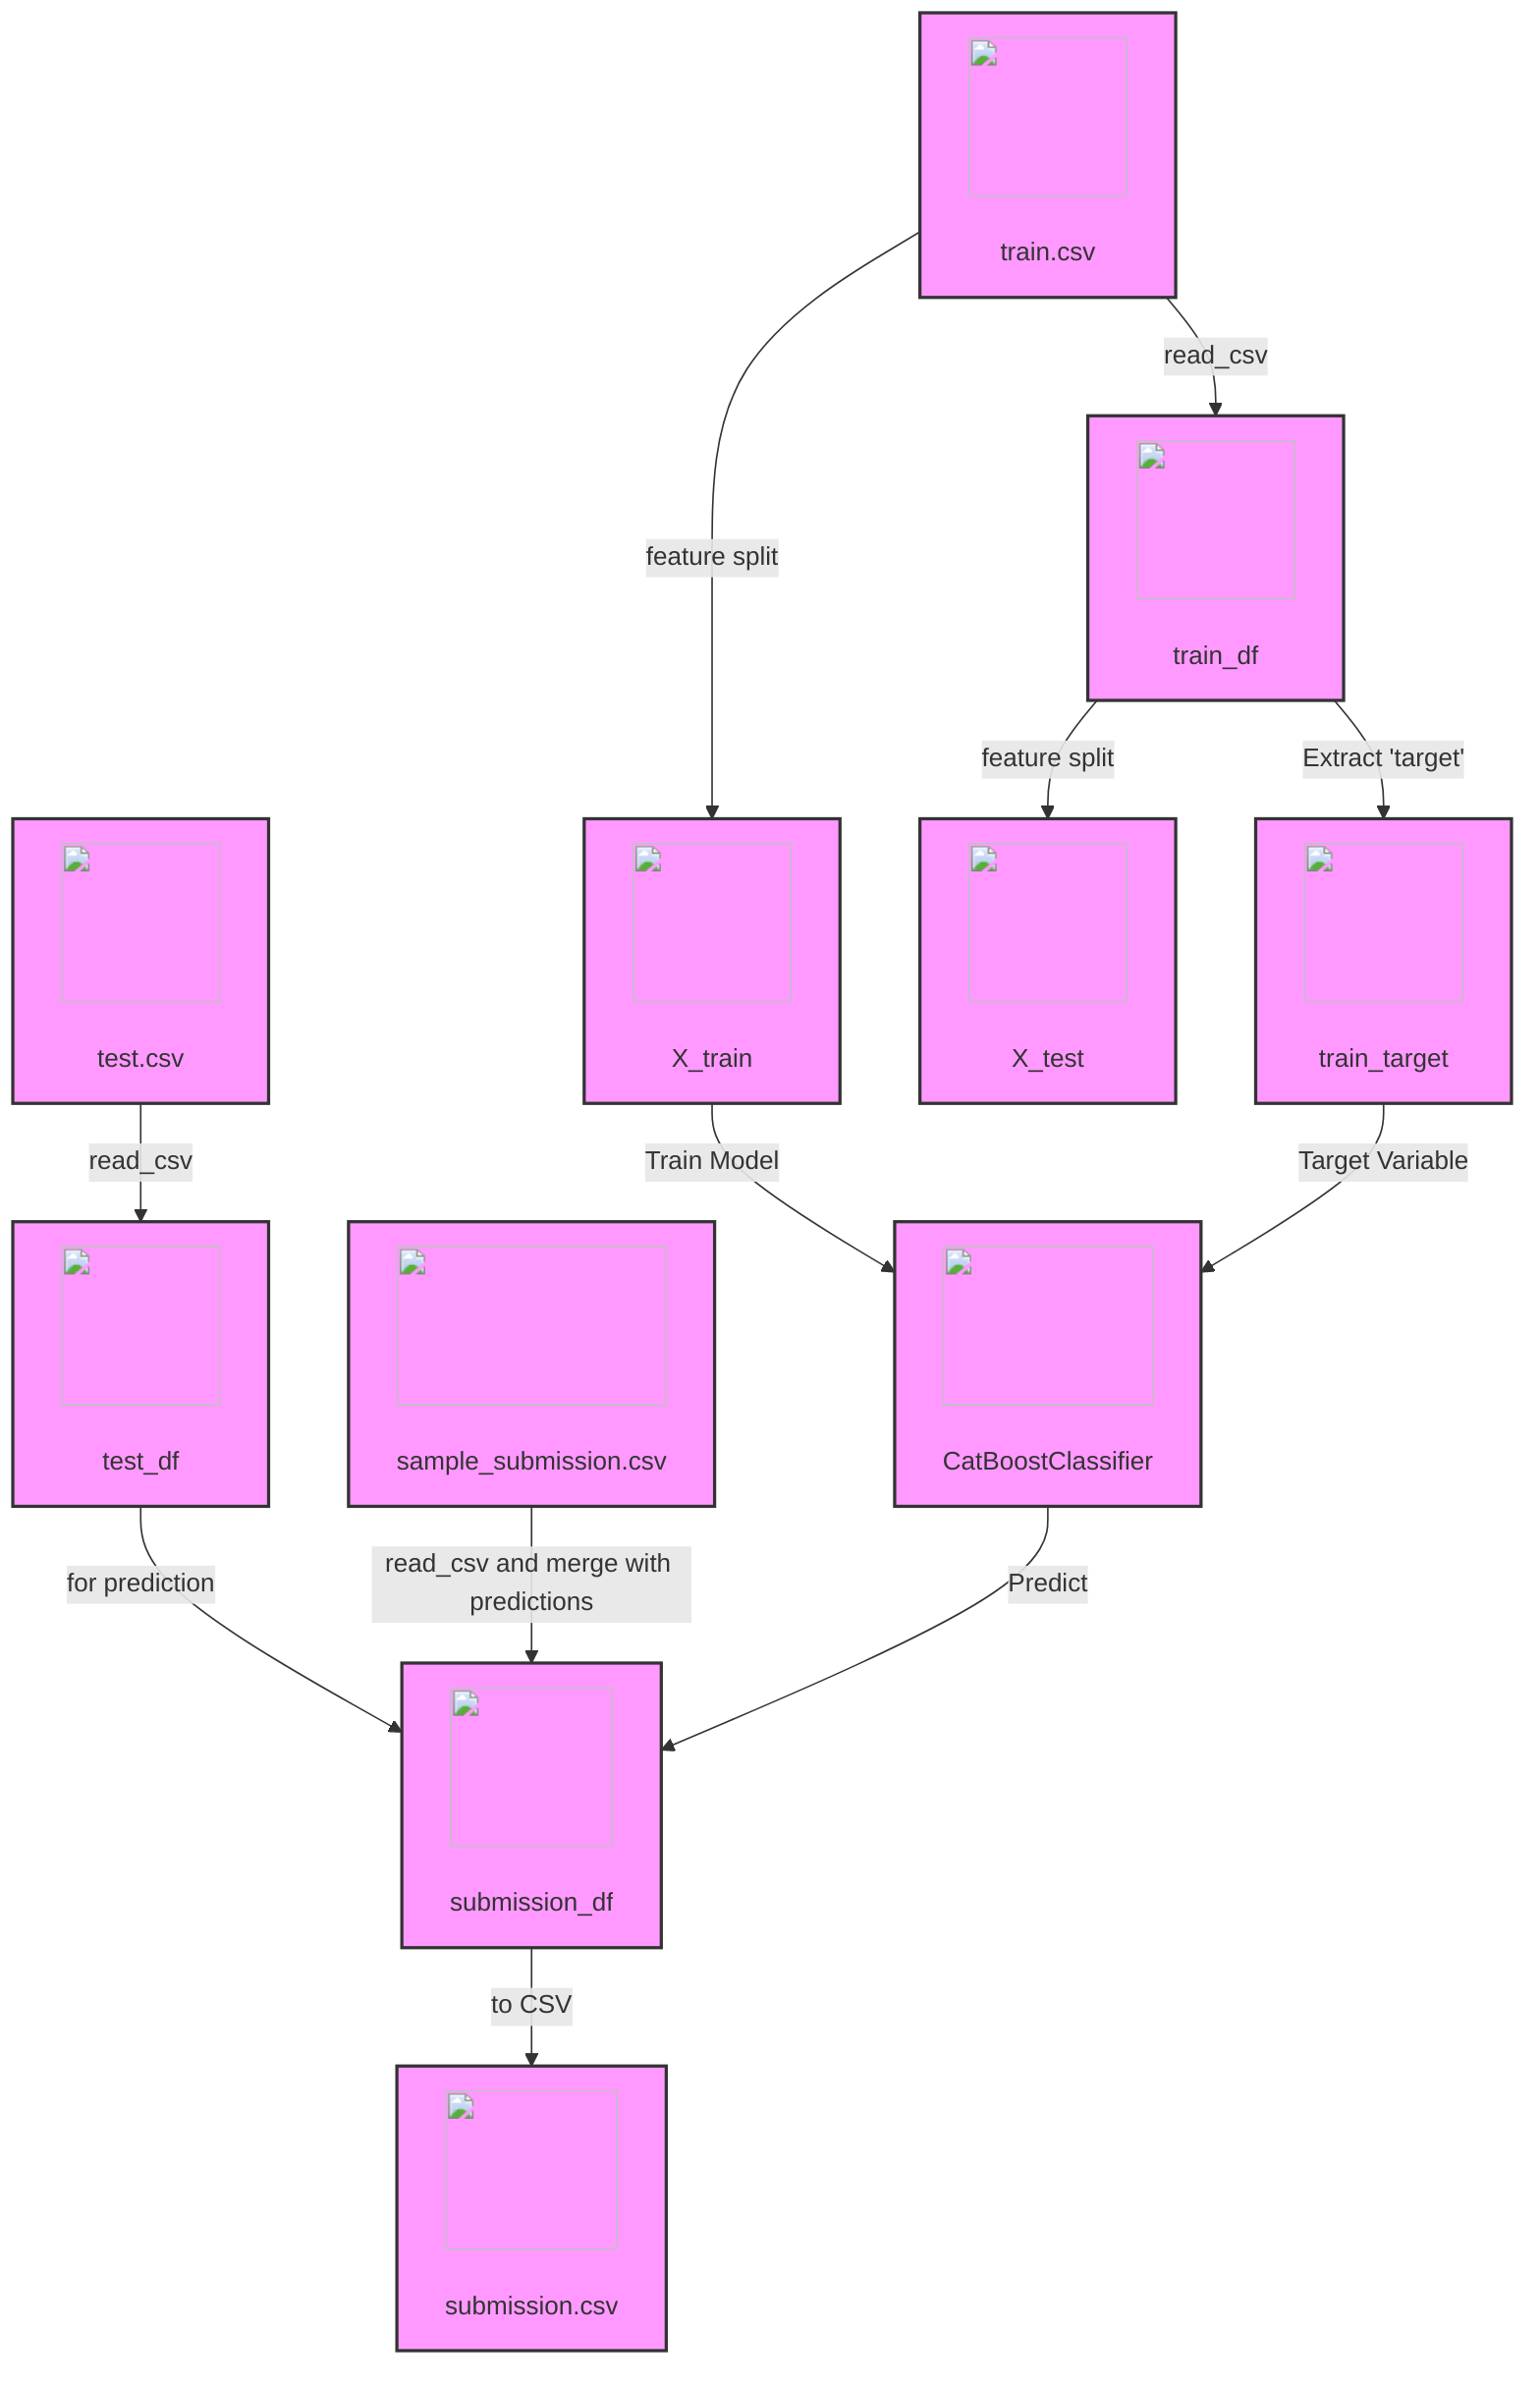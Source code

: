 flowchart TD
    %% Data Sources
    A["<img src='icons/file.svg' width=100 height=100/> <br/> train.csv"] --> |"read_csv"| B["<img src='icons/table.svg' width=100 height=100/> <br/> train_df"]
    B --> |"Extract 'target'"| C["<img src='icons/column_split.svg' width=100 height=100/> <br/> train_target"]
    A --> |"feature split"| D["<img src='icons/row_split.svg' width=100 height=100/> <br/> X_train"]
    B --> |"feature split"| E["<img src='icons/row_split.svg' width=100 height=100/> <br/> X_test"]
    
    F["<img src='icons/file.svg' width=100 height=100/> <br/> test.csv"] --> |"read_csv"| G["<img src='icons/table.svg' width=100 height=100/> <br/> test_df"]
    G --> |"for prediction"| H["<img src='icons/column_split.svg' width=100 height=100/> <br/> submission_df"]
    
    I["<img src='icons/file.svg' width=100 height=100/> <br/> sample_submission.csv"] --> |"read_csv and merge with predictions"| H
    H --> |"to CSV"| J["<img src='icons/file.svg' width=100 height=100/> <br/> submission.csv"]
    
    %% Model
    K["<img src='icons/brain.svg' width=100 height=100/> <br/> CatBoostClassifier"]
    D --> |"Train Model"| K
    C --> |"Target Variable"| K
    K --> |"Predict"| H
    
    %% Commentary 
    classDef nodeStyle fill:#f9f,stroke:#333,stroke-width:2px;
    class A,B,F,I nodeStyle;
    class C,D,E,G,H,J,K nodeStyle;
